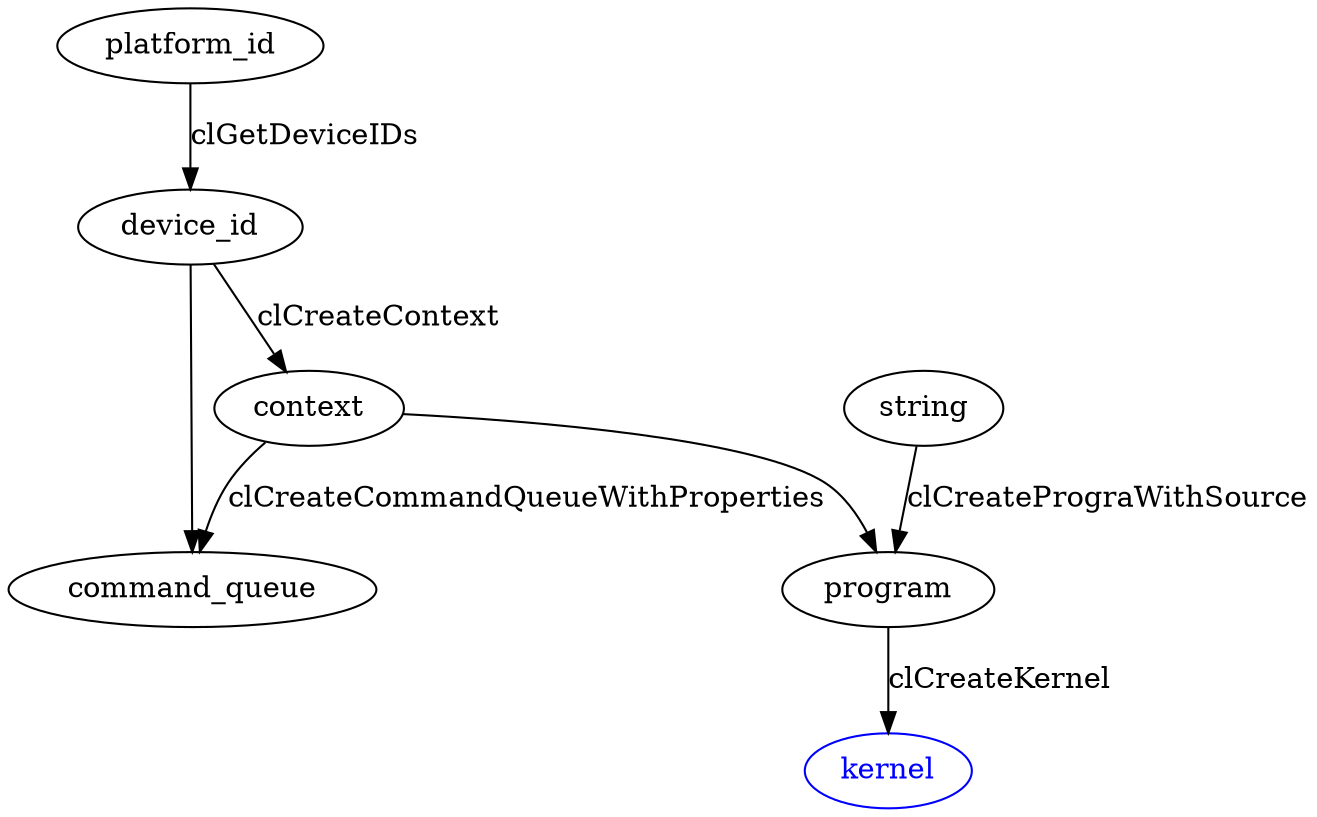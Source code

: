 digraph G {
	platform_id -> device_id [label = "clGetDeviceIDs"];
	device_id -> context [label = "clCreateContext"];
	device_id -> command_queue;
	context -> command_queue [label = clCreateCommandQueueWithProperties];
	string -> program [label = clCreatePrograWithSource];
	context -> program;
	kernel [color = blue, fontcolor = blue];
	program -> kernel [label = clCreateKernel];
}